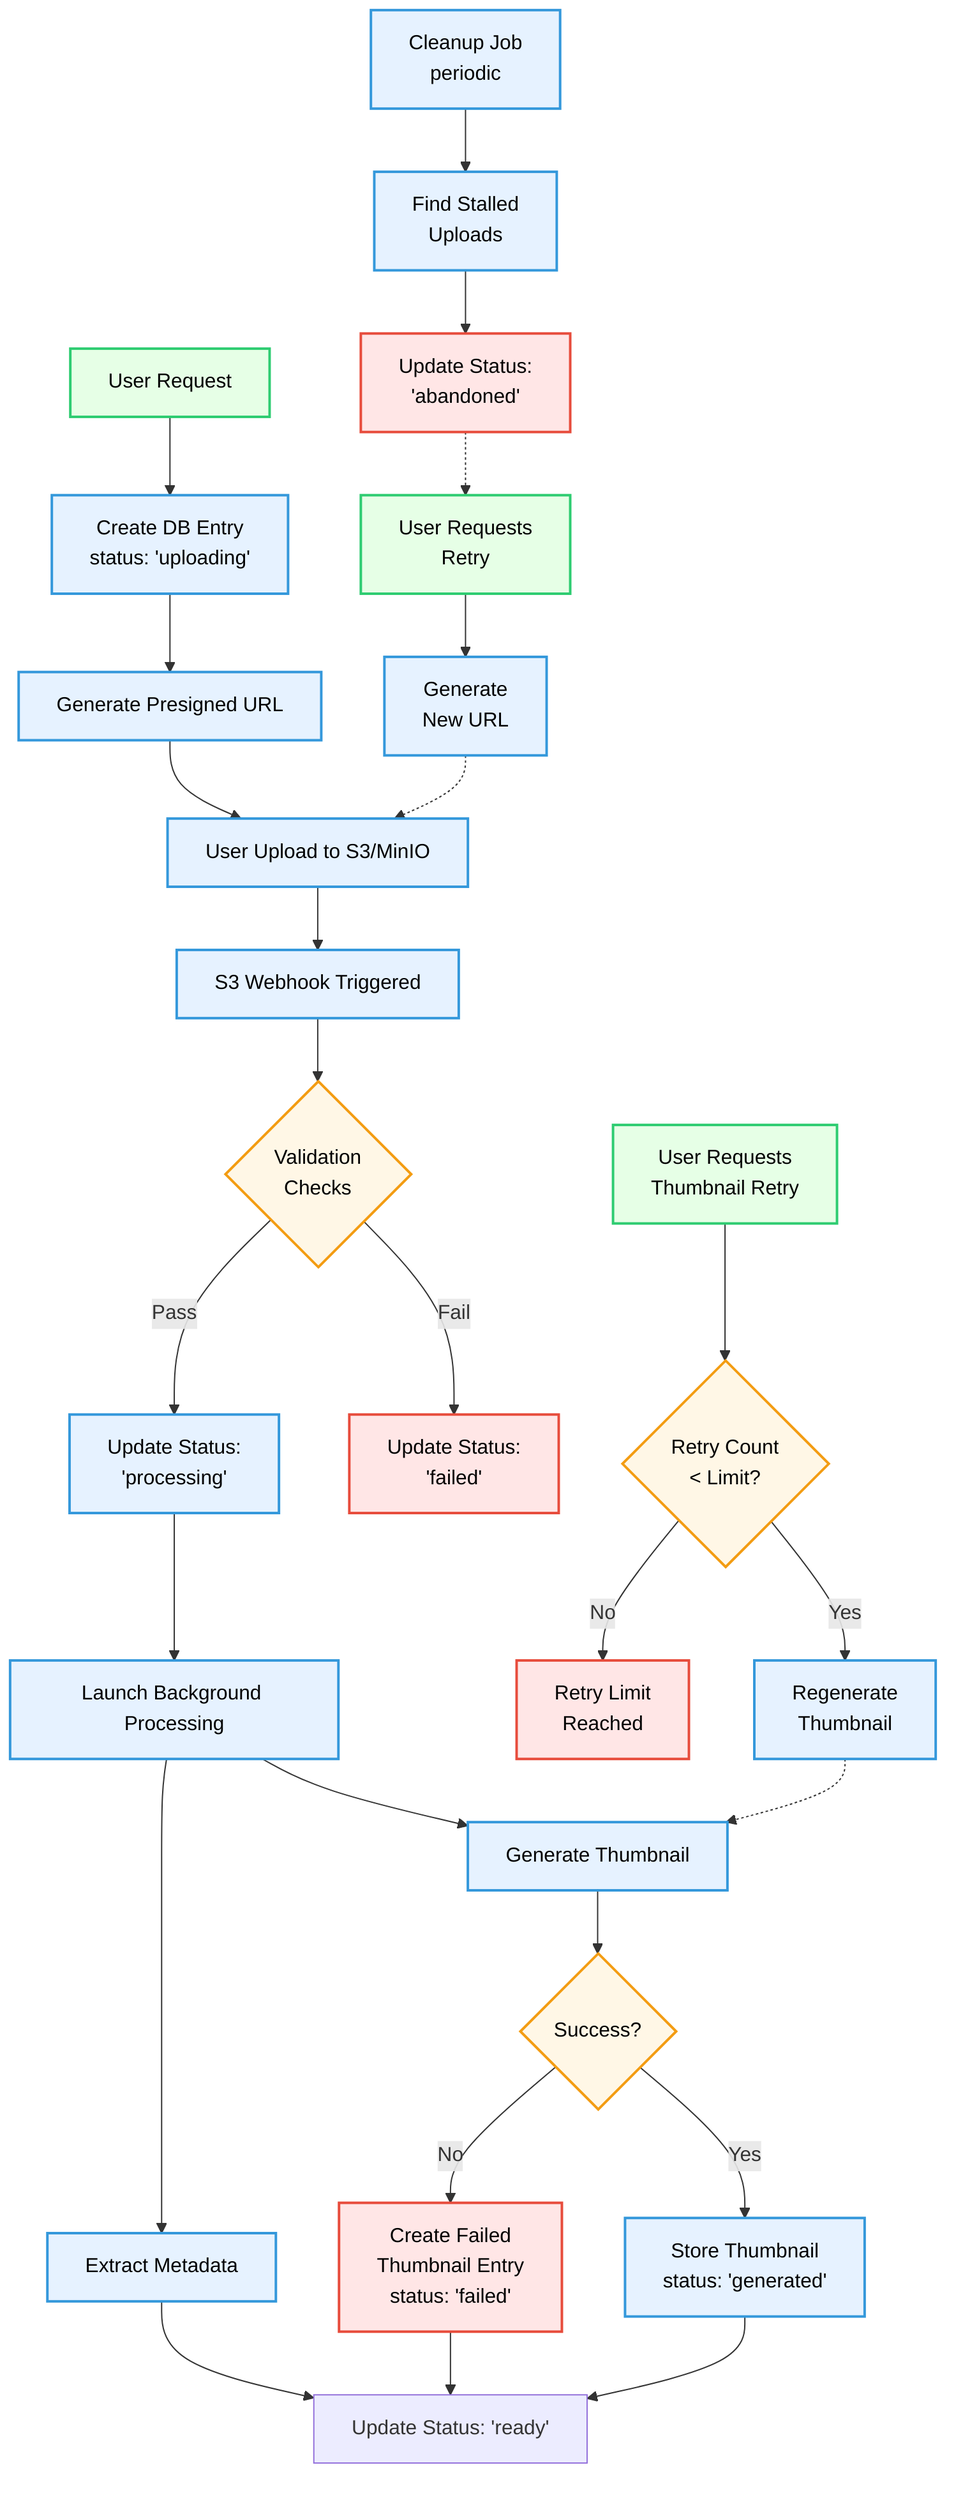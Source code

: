 flowchart TD
    %% Main Upload Flow
    A[User Request] --> B[Create DB Entry<br>status: 'uploading']
    B --> C[Generate Presigned URL]
    C --> D[User Upload to S3/MinIO]
    D --> E[S3 Webhook Triggered]
    E --> F{Validation<br>Checks}
    F -->|Fail| G[Update Status:<br>'failed']
    F -->|Pass| H[Update Status:<br>'processing']
    H --> I[Launch Background Processing]
    
    %% Background Processing
    I --> J[Generate Thumbnail]
    I --> K[Extract Metadata]
    J --> L{Success?}
    L -->|Yes| M[Store Thumbnail<br>status: 'generated']
    L -->|No| N[Create Failed<br>Thumbnail Entry<br>status: 'failed']
    M --> O[Update Status: 'ready']
    N --> O
    K --> O
    
    %% Error Handling - Cleanup Job
    P[Cleanup Job<br>periodic] --> Q[Find Stalled<br>Uploads]
    Q --> R[Update Status:<br>'abandoned']
    R -.-> S[User Requests<br>Retry]
    
    %% Error Handling - Retry Mechanisms
    S --> T[Generate<br>New URL]
    T -.-> D
    
    %% Thumbnail Retry
    U[User Requests<br>Thumbnail Retry] --> V{Retry Count<br>< Limit?}
    V -->|Yes| W[Regenerate<br>Thumbnail]
    V -->|No| X[Retry Limit<br>Reached]
    W -.-> J
    
    %% Styling
    classDef process fill:#e6f2ff,stroke:#3498db,stroke-width:2px,color:black;
    classDef decision fill:#fff7e6,stroke:#f39c12,stroke-width:2px,color:black;
    classDef start fill:#e6ffe6,stroke:#2ecc71,stroke-width:2px,color:black;
    classDef error fill:#ffe6e6,stroke:#e74c3c,stroke-width:2px,color:black;
    
    class A,S,U start;
    class B,C,D,E,H,I,J,K,M,P,Q,T,W process;
    class F,L,V decision;
    class G,N,R,X error;